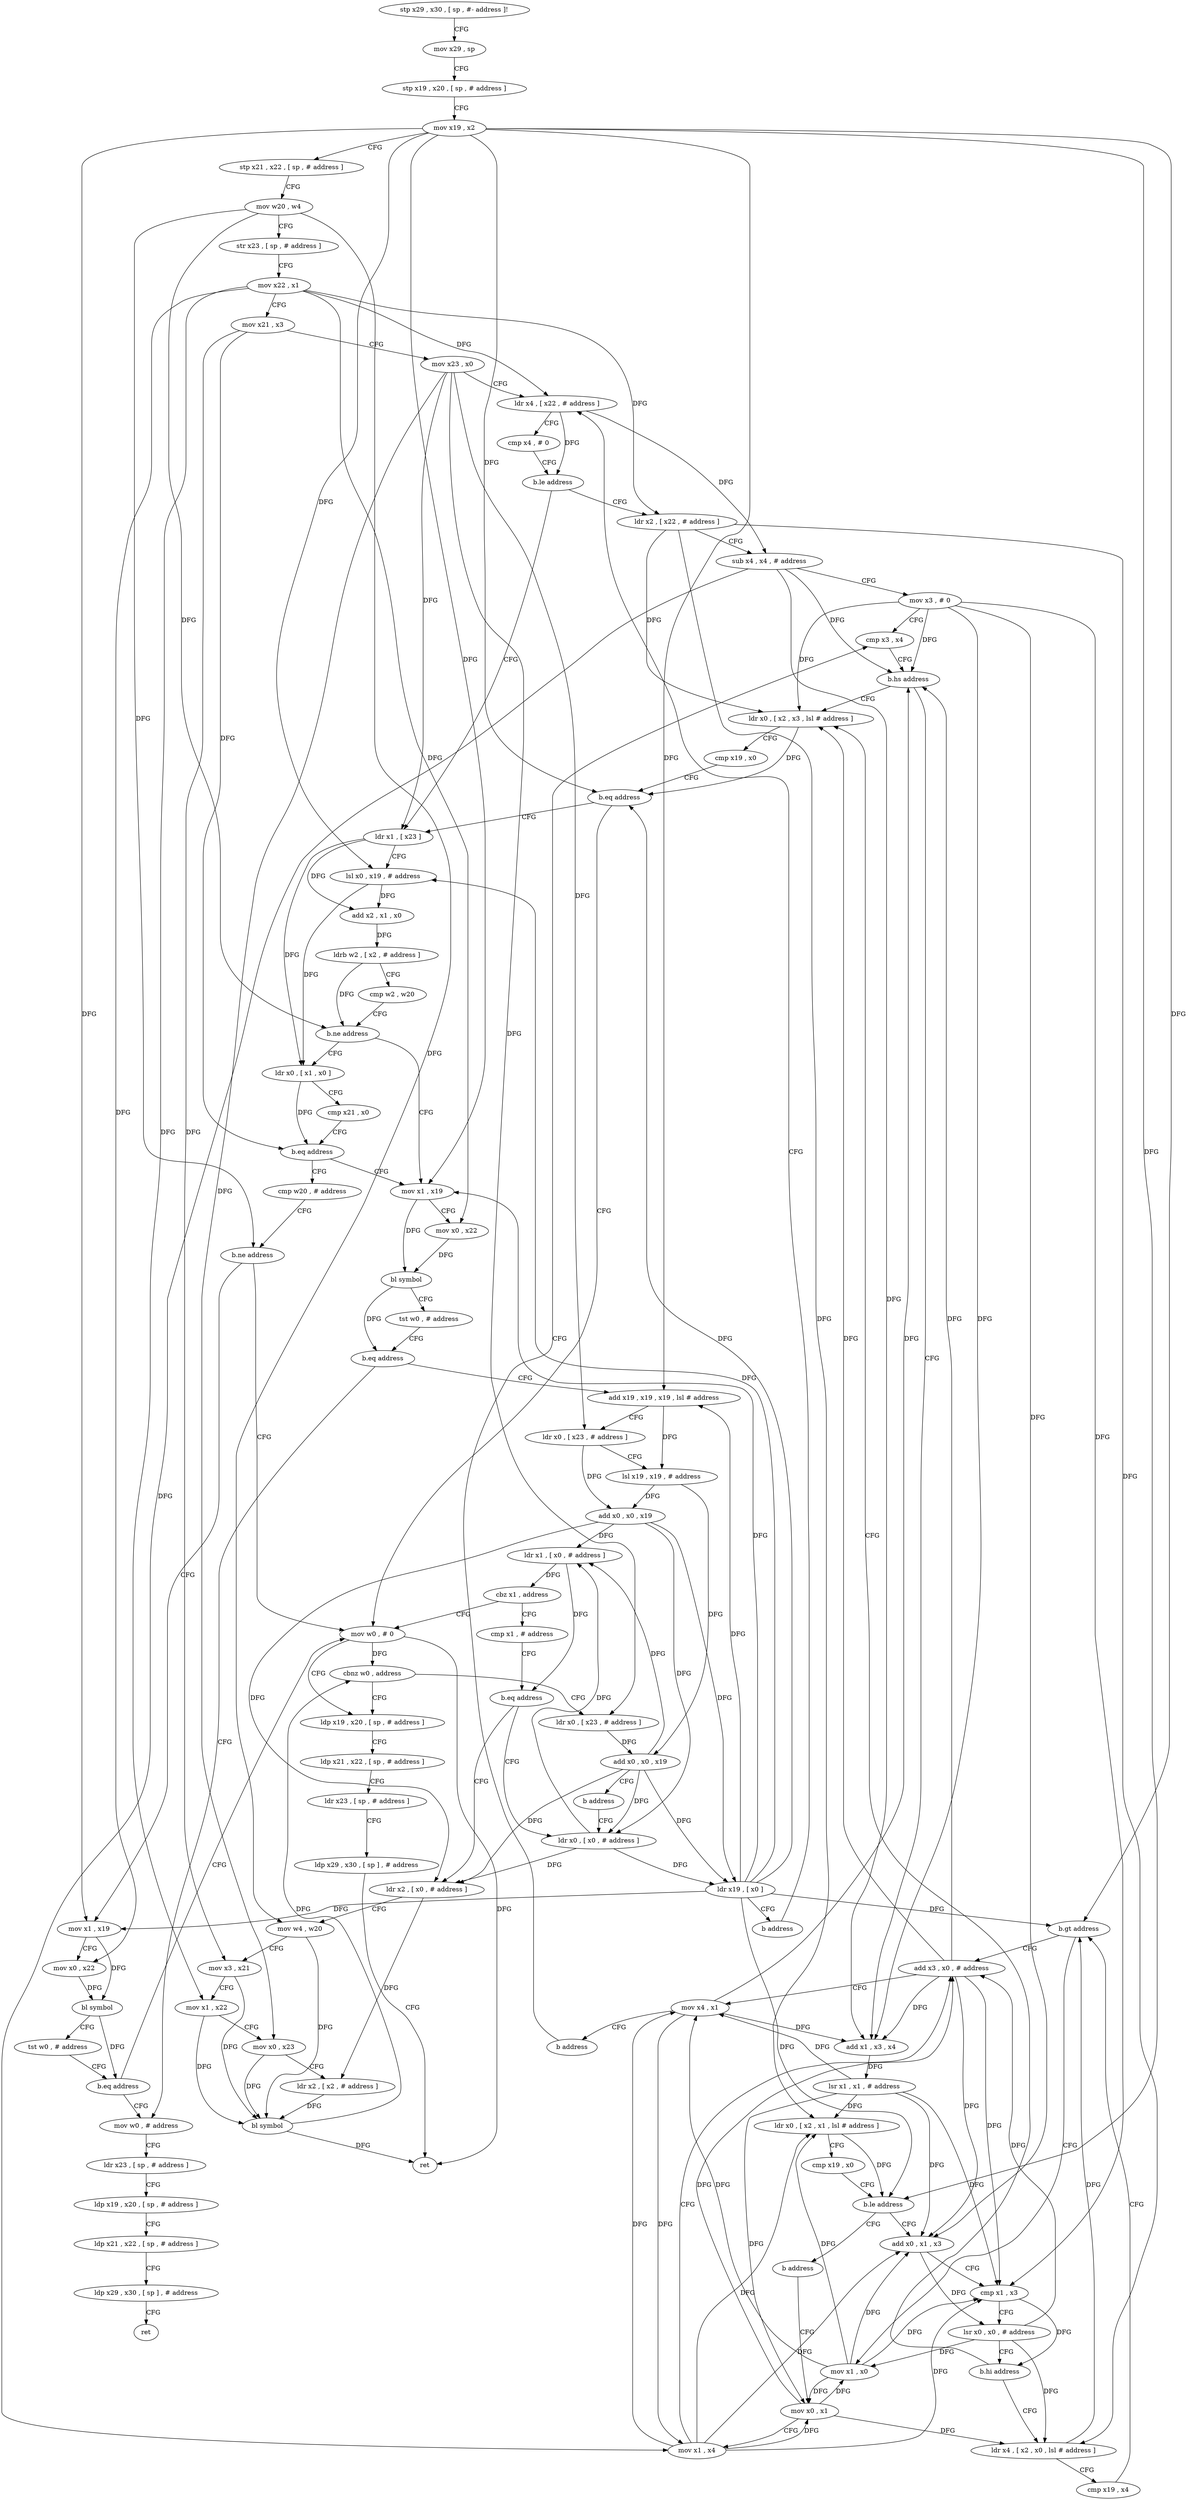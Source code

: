 digraph "func" {
"4373360" [label = "stp x29 , x30 , [ sp , #- address ]!" ]
"4373364" [label = "mov x29 , sp" ]
"4373368" [label = "stp x19 , x20 , [ sp , # address ]" ]
"4373372" [label = "mov x19 , x2" ]
"4373376" [label = "stp x21 , x22 , [ sp , # address ]" ]
"4373380" [label = "mov w20 , w4" ]
"4373384" [label = "str x23 , [ sp , # address ]" ]
"4373388" [label = "mov x22 , x1" ]
"4373392" [label = "mov x21 , x3" ]
"4373396" [label = "mov x23 , x0" ]
"4373400" [label = "ldr x4 , [ x22 , # address ]" ]
"4373500" [label = "ldr x1 , [ x23 ]" ]
"4373504" [label = "lsl x0 , x19 , # address" ]
"4373508" [label = "add x2 , x1 , x0" ]
"4373512" [label = "ldrb w2 , [ x2 , # address ]" ]
"4373516" [label = "cmp w2 , w20" ]
"4373520" [label = "b.ne address" ]
"4373536" [label = "mov x1 , x19" ]
"4373524" [label = "ldr x0 , [ x1 , x0 ]" ]
"4373412" [label = "ldr x2 , [ x22 , # address ]" ]
"4373416" [label = "sub x4 , x4 , # address" ]
"4373420" [label = "mov x3 , # 0" ]
"4373424" [label = "cmp x3 , x4" ]
"4373540" [label = "mov x0 , x22" ]
"4373544" [label = "bl symbol" ]
"4373548" [label = "tst w0 , # address" ]
"4373552" [label = "b.eq address" ]
"4373716" [label = "mov w0 , # address" ]
"4373556" [label = "add x19 , x19 , x19 , lsl # address" ]
"4373528" [label = "cmp x21 , x0" ]
"4373532" [label = "b.eq address" ]
"4373620" [label = "cmp w20 , # address" ]
"4373488" [label = "ldr x0 , [ x2 , x3 , lsl # address ]" ]
"4373492" [label = "cmp x19 , x0" ]
"4373496" [label = "b.eq address" ]
"4373648" [label = "mov w0 , # 0" ]
"4373432" [label = "add x1 , x3 , x4" ]
"4373436" [label = "lsr x1 , x1 , # address" ]
"4373440" [label = "ldr x0 , [ x2 , x1 , lsl # address ]" ]
"4373444" [label = "cmp x19 , x0" ]
"4373448" [label = "b.le address" ]
"4373472" [label = "add x0 , x1 , x3" ]
"4373452" [label = "b address" ]
"4373720" [label = "ldr x23 , [ sp , # address ]" ]
"4373724" [label = "ldp x19 , x20 , [ sp , # address ]" ]
"4373728" [label = "ldp x21 , x22 , [ sp , # address ]" ]
"4373732" [label = "ldp x29 , x30 , [ sp ] , # address" ]
"4373736" [label = "ret" ]
"4373560" [label = "ldr x0 , [ x23 , # address ]" ]
"4373564" [label = "lsl x19 , x19 , # address" ]
"4373568" [label = "add x0 , x0 , x19" ]
"4373572" [label = "ldr x1 , [ x0 , # address ]" ]
"4373576" [label = "cbz x1 , address" ]
"4373580" [label = "cmp x1 , # address" ]
"4373624" [label = "b.ne address" ]
"4373628" [label = "mov x1 , x19" ]
"4373652" [label = "ldp x19 , x20 , [ sp , # address ]" ]
"4373476" [label = "cmp x1 , x3" ]
"4373480" [label = "lsr x0 , x0 , # address" ]
"4373484" [label = "b.hi address" ]
"4373456" [label = "ldr x4 , [ x2 , x0 , lsl # address ]" ]
"4373600" [label = "mov x0 , x1" ]
"4373584" [label = "b.eq address" ]
"4373672" [label = "ldr x2 , [ x0 , # address ]" ]
"4373588" [label = "ldr x0 , [ x0 , # address ]" ]
"4373632" [label = "mov x0 , x22" ]
"4373636" [label = "bl symbol" ]
"4373640" [label = "tst w0 , # address" ]
"4373644" [label = "b.eq address" ]
"4373460" [label = "cmp x19 , x4" ]
"4373464" [label = "b.gt address" ]
"4373608" [label = "add x3 , x0 , # address" ]
"4373468" [label = "mov x1 , x0" ]
"4373604" [label = "mov x1 , x4" ]
"4373676" [label = "mov w4 , w20" ]
"4373680" [label = "mov x3 , x21" ]
"4373684" [label = "mov x1 , x22" ]
"4373688" [label = "mov x0 , x23" ]
"4373692" [label = "ldr x2 , [ x2 , # address ]" ]
"4373696" [label = "bl symbol" ]
"4373700" [label = "cbnz w0 , address" ]
"4373704" [label = "ldr x0 , [ x23 , # address ]" ]
"4373592" [label = "ldr x19 , [ x0 ]" ]
"4373596" [label = "b address" ]
"4373612" [label = "mov x4 , x1" ]
"4373616" [label = "b address" ]
"4373428" [label = "b.hs address" ]
"4373656" [label = "ldp x21 , x22 , [ sp , # address ]" ]
"4373660" [label = "ldr x23 , [ sp , # address ]" ]
"4373664" [label = "ldp x29 , x30 , [ sp ] , # address" ]
"4373668" [label = "ret" ]
"4373708" [label = "add x0 , x0 , x19" ]
"4373712" [label = "b address" ]
"4373404" [label = "cmp x4 , # 0" ]
"4373408" [label = "b.le address" ]
"4373360" -> "4373364" [ label = "CFG" ]
"4373364" -> "4373368" [ label = "CFG" ]
"4373368" -> "4373372" [ label = "CFG" ]
"4373372" -> "4373376" [ label = "CFG" ]
"4373372" -> "4373504" [ label = "DFG" ]
"4373372" -> "4373536" [ label = "DFG" ]
"4373372" -> "4373556" [ label = "DFG" ]
"4373372" -> "4373496" [ label = "DFG" ]
"4373372" -> "4373448" [ label = "DFG" ]
"4373372" -> "4373628" [ label = "DFG" ]
"4373372" -> "4373464" [ label = "DFG" ]
"4373376" -> "4373380" [ label = "CFG" ]
"4373380" -> "4373384" [ label = "CFG" ]
"4373380" -> "4373520" [ label = "DFG" ]
"4373380" -> "4373624" [ label = "DFG" ]
"4373380" -> "4373676" [ label = "DFG" ]
"4373384" -> "4373388" [ label = "CFG" ]
"4373388" -> "4373392" [ label = "CFG" ]
"4373388" -> "4373400" [ label = "DFG" ]
"4373388" -> "4373412" [ label = "DFG" ]
"4373388" -> "4373540" [ label = "DFG" ]
"4373388" -> "4373632" [ label = "DFG" ]
"4373388" -> "4373684" [ label = "DFG" ]
"4373392" -> "4373396" [ label = "CFG" ]
"4373392" -> "4373532" [ label = "DFG" ]
"4373392" -> "4373680" [ label = "DFG" ]
"4373396" -> "4373400" [ label = "CFG" ]
"4373396" -> "4373500" [ label = "DFG" ]
"4373396" -> "4373560" [ label = "DFG" ]
"4373396" -> "4373688" [ label = "DFG" ]
"4373396" -> "4373704" [ label = "DFG" ]
"4373400" -> "4373404" [ label = "CFG" ]
"4373400" -> "4373408" [ label = "DFG" ]
"4373400" -> "4373416" [ label = "DFG" ]
"4373500" -> "4373504" [ label = "CFG" ]
"4373500" -> "4373508" [ label = "DFG" ]
"4373500" -> "4373524" [ label = "DFG" ]
"4373504" -> "4373508" [ label = "DFG" ]
"4373504" -> "4373524" [ label = "DFG" ]
"4373508" -> "4373512" [ label = "DFG" ]
"4373512" -> "4373516" [ label = "CFG" ]
"4373512" -> "4373520" [ label = "DFG" ]
"4373516" -> "4373520" [ label = "CFG" ]
"4373520" -> "4373536" [ label = "CFG" ]
"4373520" -> "4373524" [ label = "CFG" ]
"4373536" -> "4373540" [ label = "CFG" ]
"4373536" -> "4373544" [ label = "DFG" ]
"4373524" -> "4373528" [ label = "CFG" ]
"4373524" -> "4373532" [ label = "DFG" ]
"4373412" -> "4373416" [ label = "CFG" ]
"4373412" -> "4373488" [ label = "DFG" ]
"4373412" -> "4373440" [ label = "DFG" ]
"4373412" -> "4373456" [ label = "DFG" ]
"4373416" -> "4373420" [ label = "CFG" ]
"4373416" -> "4373428" [ label = "DFG" ]
"4373416" -> "4373432" [ label = "DFG" ]
"4373416" -> "4373604" [ label = "DFG" ]
"4373420" -> "4373424" [ label = "CFG" ]
"4373420" -> "4373428" [ label = "DFG" ]
"4373420" -> "4373488" [ label = "DFG" ]
"4373420" -> "4373432" [ label = "DFG" ]
"4373420" -> "4373472" [ label = "DFG" ]
"4373420" -> "4373476" [ label = "DFG" ]
"4373424" -> "4373428" [ label = "CFG" ]
"4373540" -> "4373544" [ label = "DFG" ]
"4373544" -> "4373548" [ label = "CFG" ]
"4373544" -> "4373552" [ label = "DFG" ]
"4373548" -> "4373552" [ label = "CFG" ]
"4373552" -> "4373716" [ label = "CFG" ]
"4373552" -> "4373556" [ label = "CFG" ]
"4373716" -> "4373720" [ label = "CFG" ]
"4373556" -> "4373560" [ label = "CFG" ]
"4373556" -> "4373564" [ label = "DFG" ]
"4373528" -> "4373532" [ label = "CFG" ]
"4373532" -> "4373620" [ label = "CFG" ]
"4373532" -> "4373536" [ label = "CFG" ]
"4373620" -> "4373624" [ label = "CFG" ]
"4373488" -> "4373492" [ label = "CFG" ]
"4373488" -> "4373496" [ label = "DFG" ]
"4373492" -> "4373496" [ label = "CFG" ]
"4373496" -> "4373648" [ label = "CFG" ]
"4373496" -> "4373500" [ label = "CFG" ]
"4373648" -> "4373652" [ label = "CFG" ]
"4373648" -> "4373668" [ label = "DFG" ]
"4373648" -> "4373700" [ label = "DFG" ]
"4373432" -> "4373436" [ label = "DFG" ]
"4373436" -> "4373440" [ label = "DFG" ]
"4373436" -> "4373472" [ label = "DFG" ]
"4373436" -> "4373476" [ label = "DFG" ]
"4373436" -> "4373600" [ label = "DFG" ]
"4373436" -> "4373612" [ label = "DFG" ]
"4373440" -> "4373444" [ label = "CFG" ]
"4373440" -> "4373448" [ label = "DFG" ]
"4373444" -> "4373448" [ label = "CFG" ]
"4373448" -> "4373472" [ label = "CFG" ]
"4373448" -> "4373452" [ label = "CFG" ]
"4373472" -> "4373476" [ label = "CFG" ]
"4373472" -> "4373480" [ label = "DFG" ]
"4373452" -> "4373600" [ label = "CFG" ]
"4373720" -> "4373724" [ label = "CFG" ]
"4373724" -> "4373728" [ label = "CFG" ]
"4373728" -> "4373732" [ label = "CFG" ]
"4373732" -> "4373736" [ label = "CFG" ]
"4373560" -> "4373564" [ label = "CFG" ]
"4373560" -> "4373568" [ label = "DFG" ]
"4373564" -> "4373568" [ label = "DFG" ]
"4373564" -> "4373708" [ label = "DFG" ]
"4373568" -> "4373572" [ label = "DFG" ]
"4373568" -> "4373672" [ label = "DFG" ]
"4373568" -> "4373588" [ label = "DFG" ]
"4373568" -> "4373592" [ label = "DFG" ]
"4373572" -> "4373576" [ label = "DFG" ]
"4373572" -> "4373584" [ label = "DFG" ]
"4373576" -> "4373648" [ label = "CFG" ]
"4373576" -> "4373580" [ label = "CFG" ]
"4373580" -> "4373584" [ label = "CFG" ]
"4373624" -> "4373648" [ label = "CFG" ]
"4373624" -> "4373628" [ label = "CFG" ]
"4373628" -> "4373632" [ label = "CFG" ]
"4373628" -> "4373636" [ label = "DFG" ]
"4373652" -> "4373656" [ label = "CFG" ]
"4373476" -> "4373480" [ label = "CFG" ]
"4373476" -> "4373484" [ label = "DFG" ]
"4373480" -> "4373484" [ label = "CFG" ]
"4373480" -> "4373456" [ label = "DFG" ]
"4373480" -> "4373608" [ label = "DFG" ]
"4373480" -> "4373468" [ label = "DFG" ]
"4373484" -> "4373456" [ label = "CFG" ]
"4373484" -> "4373488" [ label = "CFG" ]
"4373456" -> "4373460" [ label = "CFG" ]
"4373456" -> "4373464" [ label = "DFG" ]
"4373600" -> "4373604" [ label = "CFG" ]
"4373600" -> "4373456" [ label = "DFG" ]
"4373600" -> "4373608" [ label = "DFG" ]
"4373600" -> "4373468" [ label = "DFG" ]
"4373584" -> "4373672" [ label = "CFG" ]
"4373584" -> "4373588" [ label = "CFG" ]
"4373672" -> "4373676" [ label = "CFG" ]
"4373672" -> "4373692" [ label = "DFG" ]
"4373588" -> "4373592" [ label = "DFG" ]
"4373588" -> "4373572" [ label = "DFG" ]
"4373588" -> "4373672" [ label = "DFG" ]
"4373632" -> "4373636" [ label = "DFG" ]
"4373636" -> "4373640" [ label = "CFG" ]
"4373636" -> "4373644" [ label = "DFG" ]
"4373640" -> "4373644" [ label = "CFG" ]
"4373644" -> "4373716" [ label = "CFG" ]
"4373644" -> "4373648" [ label = "CFG" ]
"4373460" -> "4373464" [ label = "CFG" ]
"4373464" -> "4373608" [ label = "CFG" ]
"4373464" -> "4373468" [ label = "CFG" ]
"4373608" -> "4373612" [ label = "CFG" ]
"4373608" -> "4373488" [ label = "DFG" ]
"4373608" -> "4373472" [ label = "DFG" ]
"4373608" -> "4373476" [ label = "DFG" ]
"4373608" -> "4373428" [ label = "DFG" ]
"4373608" -> "4373432" [ label = "DFG" ]
"4373468" -> "4373472" [ label = "DFG" ]
"4373468" -> "4373440" [ label = "DFG" ]
"4373468" -> "4373600" [ label = "DFG" ]
"4373468" -> "4373612" [ label = "DFG" ]
"4373468" -> "4373476" [ label = "DFG" ]
"4373604" -> "4373608" [ label = "CFG" ]
"4373604" -> "4373440" [ label = "DFG" ]
"4373604" -> "4373600" [ label = "DFG" ]
"4373604" -> "4373472" [ label = "DFG" ]
"4373604" -> "4373476" [ label = "DFG" ]
"4373604" -> "4373612" [ label = "DFG" ]
"4373676" -> "4373680" [ label = "CFG" ]
"4373676" -> "4373696" [ label = "DFG" ]
"4373680" -> "4373684" [ label = "CFG" ]
"4373680" -> "4373696" [ label = "DFG" ]
"4373684" -> "4373688" [ label = "CFG" ]
"4373684" -> "4373696" [ label = "DFG" ]
"4373688" -> "4373692" [ label = "CFG" ]
"4373688" -> "4373696" [ label = "DFG" ]
"4373692" -> "4373696" [ label = "DFG" ]
"4373696" -> "4373700" [ label = "DFG" ]
"4373696" -> "4373668" [ label = "DFG" ]
"4373700" -> "4373652" [ label = "CFG" ]
"4373700" -> "4373704" [ label = "CFG" ]
"4373704" -> "4373708" [ label = "DFG" ]
"4373592" -> "4373596" [ label = "CFG" ]
"4373592" -> "4373504" [ label = "DFG" ]
"4373592" -> "4373536" [ label = "DFG" ]
"4373592" -> "4373556" [ label = "DFG" ]
"4373592" -> "4373628" [ label = "DFG" ]
"4373592" -> "4373496" [ label = "DFG" ]
"4373592" -> "4373448" [ label = "DFG" ]
"4373592" -> "4373464" [ label = "DFG" ]
"4373596" -> "4373400" [ label = "CFG" ]
"4373612" -> "4373616" [ label = "CFG" ]
"4373612" -> "4373428" [ label = "DFG" ]
"4373612" -> "4373432" [ label = "DFG" ]
"4373612" -> "4373604" [ label = "DFG" ]
"4373616" -> "4373424" [ label = "CFG" ]
"4373428" -> "4373488" [ label = "CFG" ]
"4373428" -> "4373432" [ label = "CFG" ]
"4373656" -> "4373660" [ label = "CFG" ]
"4373660" -> "4373664" [ label = "CFG" ]
"4373664" -> "4373668" [ label = "CFG" ]
"4373708" -> "4373712" [ label = "CFG" ]
"4373708" -> "4373572" [ label = "DFG" ]
"4373708" -> "4373672" [ label = "DFG" ]
"4373708" -> "4373588" [ label = "DFG" ]
"4373708" -> "4373592" [ label = "DFG" ]
"4373712" -> "4373588" [ label = "CFG" ]
"4373404" -> "4373408" [ label = "CFG" ]
"4373408" -> "4373500" [ label = "CFG" ]
"4373408" -> "4373412" [ label = "CFG" ]
}

